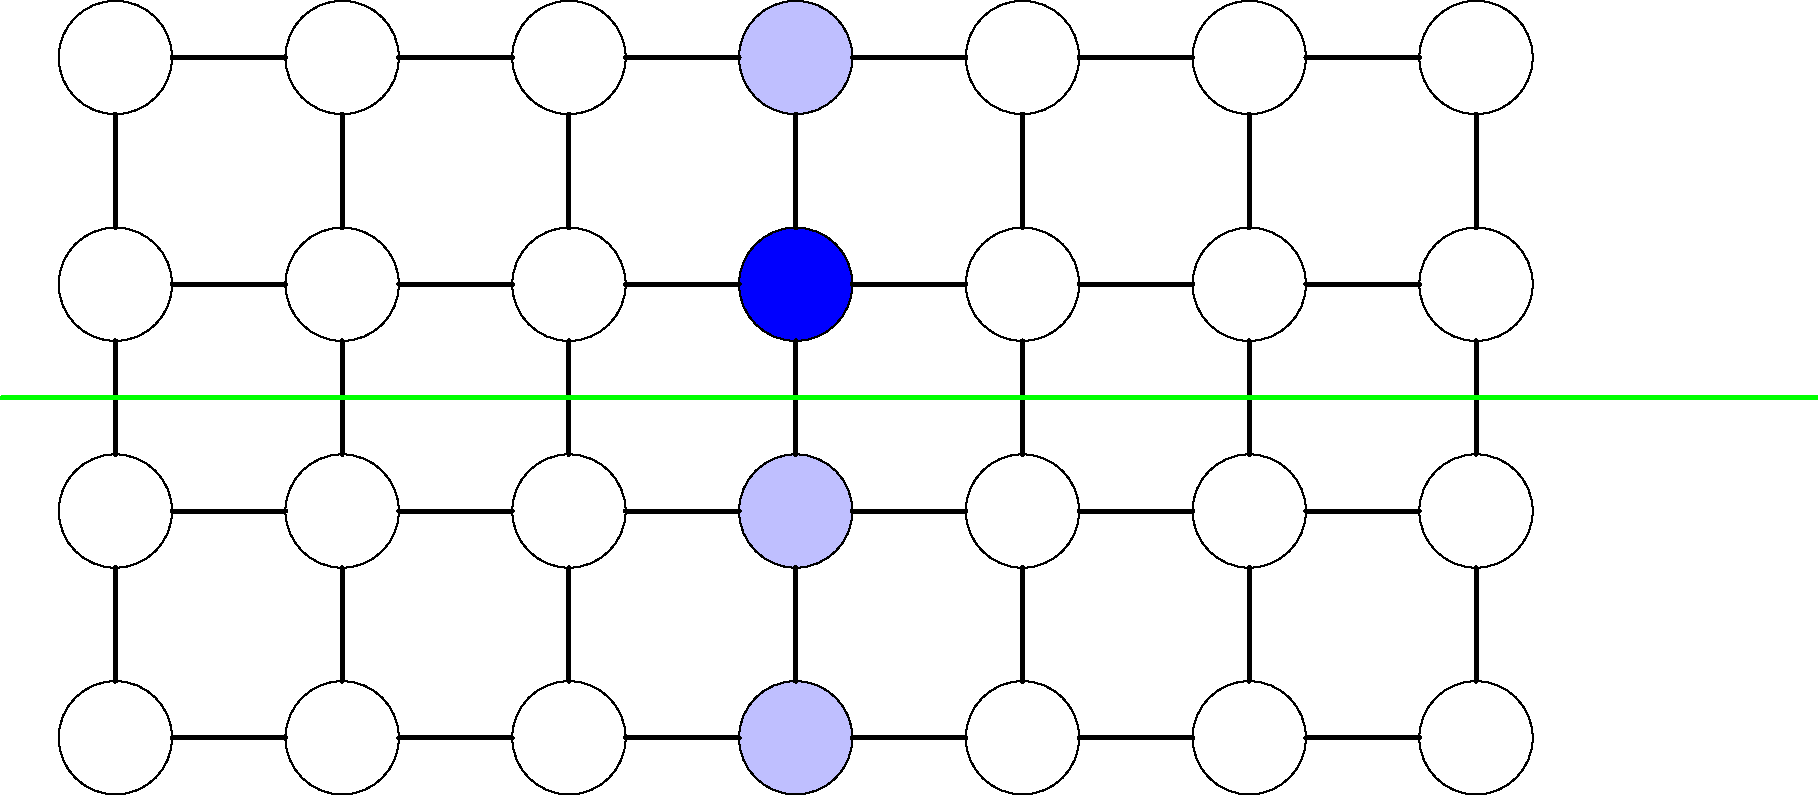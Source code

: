 settings.outformat ="png";
unitsize(2cm);

import graph;
void vertex(int n, int m, pen c){
    filldraw(circle((2*n, 2*m), 1/2), c);
}

void grid(int n, int m){
    for (int i = 0; i<n-1; ++i){
        for (int j = 0; j<m; ++j){
            draw((2*i +1/2, 2*j) -- (2*i + 3/2, 2*j), linewidth(2));
        }
    }
    for (int i = 0; i<n; ++i){
        for (int j = 0; j<m-1; ++j){
            draw((2*i, 2*j+1/2) -- (2*i, 2*j + 3/2), linewidth(2));
        }
    }
}

vertex(0, 0, white);
vertex(0, 1, white);
vertex(0, 2, white);
vertex(0, 3, white);
vertex(1, 0, white);
vertex(1, 1, white);
vertex(1, 2, white);
vertex(1, 3, white);
vertex(2, 0, white);
vertex(2, 1, white);
vertex(2, 2, white);
vertex(2, 3, white);
vertex(3, 0, paleblue);
vertex(3, 1, paleblue);
vertex(3, 2, blue);
vertex(3, 3, paleblue);
vertex(4, 0, white);
vertex(4, 1, white);
vertex(4, 2, white);
vertex(4, 3, white);
vertex(5, 0, white);
vertex(5, 1, white);
vertex(5, 2, white);
vertex(5, 3, white);
vertex(6, 0, white);
vertex(6, 1, white);
vertex(6, 2, white);
vertex(6, 3, white);
grid(7, 4);

draw((-1, 3) -- (15, 3), linewidth(2) + green);

